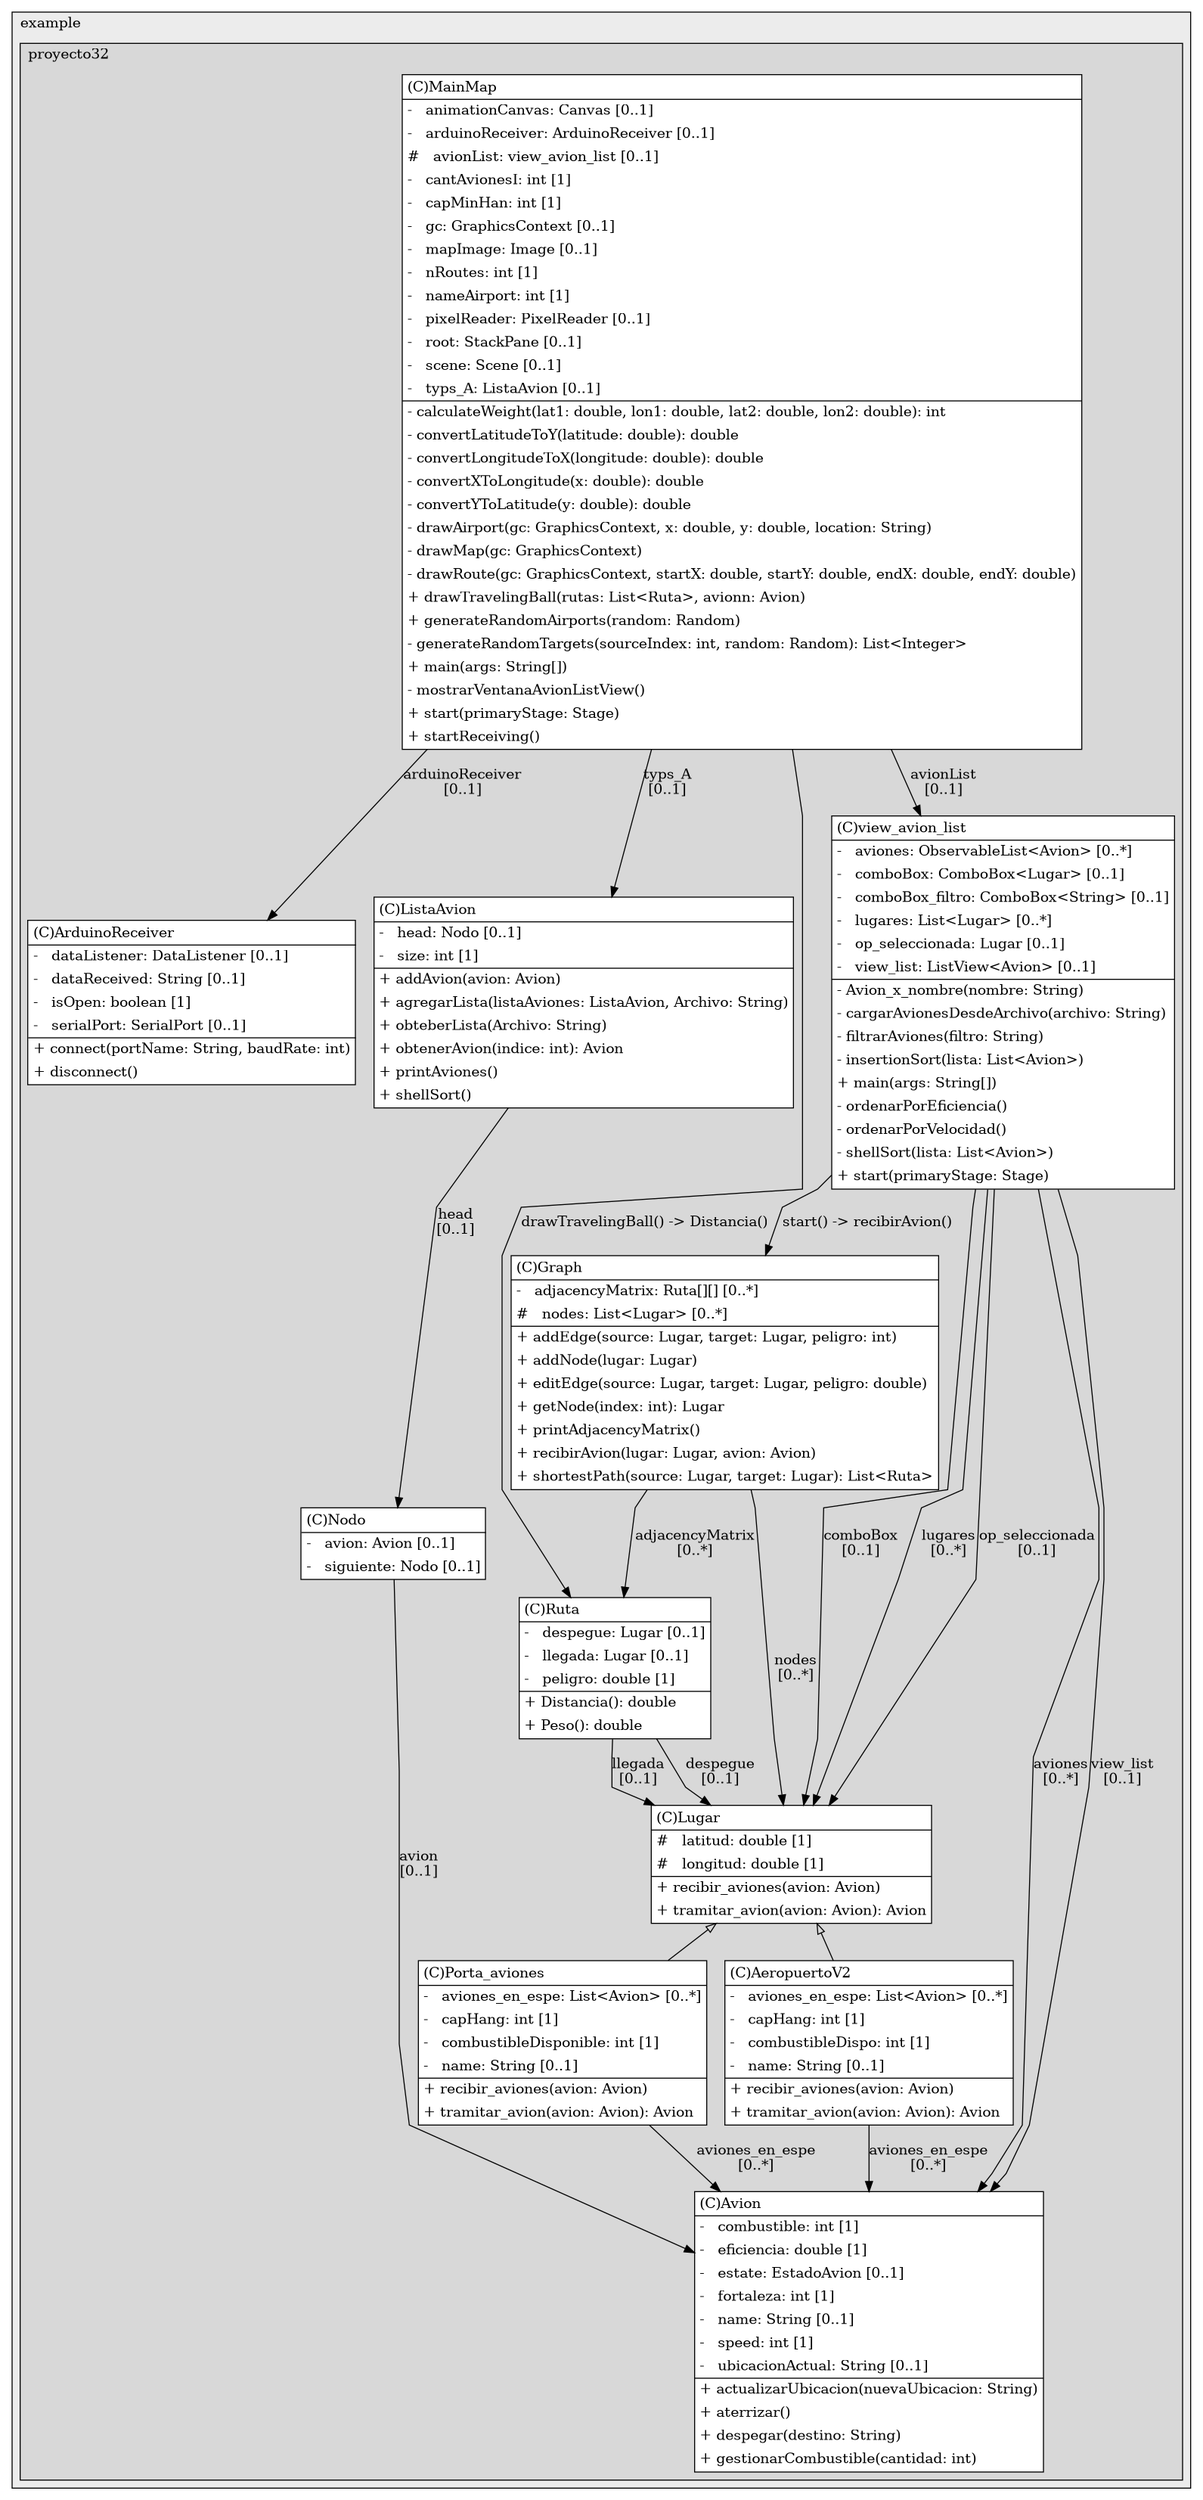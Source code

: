 @startuml

/' diagram meta data start
config=StructureConfiguration;
{
  "projectClassification": {
    "searchMode": "OpenProject", // OpenProject, AllProjects
    "includedProjects": "",
    "pathEndKeywords": "*.impl",
    "isClientPath": "",
    "isClientName": "",
    "isTestPath": "",
    "isTestName": "",
    "isMappingPath": "",
    "isMappingName": "",
    "isDataAccessPath": "",
    "isDataAccessName": "",
    "isDataStructurePath": "",
    "isDataStructureName": "",
    "isInterfaceStructuresPath": "",
    "isInterfaceStructuresName": "",
    "isEntryPointPath": "",
    "isEntryPointName": "",
    "treatFinalFieldsAsMandatory": false
  },
  "graphRestriction": {
    "classPackageExcludeFilter": "",
    "classPackageIncludeFilter": "",
    "classNameExcludeFilter": "",
    "classNameIncludeFilter": "",
    "methodNameExcludeFilter": "",
    "methodNameIncludeFilter": "",
    "removeByInheritance": "", // inheritance/annotation based filtering is done in a second step
    "removeByAnnotation": "",
    "removeByClassPackage": "", // cleanup the graph after inheritance/annotation based filtering is done
    "removeByClassName": "",
    "cutMappings": false,
    "cutEnum": true,
    "cutTests": true,
    "cutClient": true,
    "cutDataAccess": false,
    "cutInterfaceStructures": false,
    "cutDataStructures": false,
    "cutGetterAndSetter": true,
    "cutConstructors": true
  },
  "graphTraversal": {
    "forwardDepth": 6,
    "backwardDepth": 6,
    "classPackageExcludeFilter": "",
    "classPackageIncludeFilter": "",
    "classNameExcludeFilter": "",
    "classNameIncludeFilter": "",
    "methodNameExcludeFilter": "",
    "methodNameIncludeFilter": "",
    "hideMappings": false,
    "hideDataStructures": false,
    "hidePrivateMethods": true,
    "hideInterfaceCalls": true, // indirection: implementation -> interface (is hidden) -> implementation
    "onlyShowApplicationEntryPoints": false, // root node is included
    "useMethodCallsForStructureDiagram": "ForwardOnly" // ForwardOnly, BothDirections, No
  },
  "details": {
    "aggregation": "GroupByClass", // ByClass, GroupByClass, None
    "showClassGenericTypes": true,
    "showMethods": true,
    "showMethodParameterNames": true,
    "showMethodParameterTypes": true,
    "showMethodReturnType": true,
    "showPackageLevels": 2,
    "showDetailedClassStructure": true
  },
  "rootClass": "com.example.proyecto32.MainMap",
  "extensionCallbackMethod": "" // qualified.class.name#methodName - signature: public static String method(String)
}
diagram meta data end '/



digraph g {
    rankdir="TB"
    splines=polyline
    

'nodes 
subgraph cluster_1322970774 { 
   	label=example
	labeljust=l
	fillcolor="#ececec"
	style=filled
   
   subgraph cluster_160483032 { 
   	label=proyecto32
	labeljust=l
	fillcolor="#d8d8d8"
	style=filled
   
   AeropuertoV2117354165[
	label=<<TABLE BORDER="1" CELLBORDER="0" CELLPADDING="4" CELLSPACING="0">
<TR><TD ALIGN="LEFT" >(C)AeropuertoV2</TD></TR>
<HR/>
<TR><TD ALIGN="LEFT" >-   aviones_en_espe: List&lt;Avion&gt; [0..*]</TD></TR>
<TR><TD ALIGN="LEFT" >-   capHang: int [1]</TD></TR>
<TR><TD ALIGN="LEFT" >-   combustibleDispo: int [1]</TD></TR>
<TR><TD ALIGN="LEFT" >-   name: String [0..1]</TD></TR>
<HR/>
<TR><TD ALIGN="LEFT" >+ recibir_aviones(avion: Avion)</TD></TR>
<TR><TD ALIGN="LEFT" >+ tramitar_avion(avion: Avion): Avion</TD></TR>
</TABLE>>
	style=filled
	margin=0
	shape=plaintext
	fillcolor="#FFFFFF"
];

ArduinoReceiver117354165[
	label=<<TABLE BORDER="1" CELLBORDER="0" CELLPADDING="4" CELLSPACING="0">
<TR><TD ALIGN="LEFT" >(C)ArduinoReceiver</TD></TR>
<HR/>
<TR><TD ALIGN="LEFT" >-   dataListener: DataListener [0..1]</TD></TR>
<TR><TD ALIGN="LEFT" >-   dataReceived: String [0..1]</TD></TR>
<TR><TD ALIGN="LEFT" >-   isOpen: boolean [1]</TD></TR>
<TR><TD ALIGN="LEFT" >-   serialPort: SerialPort [0..1]</TD></TR>
<HR/>
<TR><TD ALIGN="LEFT" >+ connect(portName: String, baudRate: int)</TD></TR>
<TR><TD ALIGN="LEFT" >+ disconnect()</TD></TR>
</TABLE>>
	style=filled
	margin=0
	shape=plaintext
	fillcolor="#FFFFFF"
];

Avion117354165[
	label=<<TABLE BORDER="1" CELLBORDER="0" CELLPADDING="4" CELLSPACING="0">
<TR><TD ALIGN="LEFT" >(C)Avion</TD></TR>
<HR/>
<TR><TD ALIGN="LEFT" >-   combustible: int [1]</TD></TR>
<TR><TD ALIGN="LEFT" >-   eficiencia: double [1]</TD></TR>
<TR><TD ALIGN="LEFT" >-   estate: EstadoAvion [0..1]</TD></TR>
<TR><TD ALIGN="LEFT" >-   fortaleza: int [1]</TD></TR>
<TR><TD ALIGN="LEFT" >-   name: String [0..1]</TD></TR>
<TR><TD ALIGN="LEFT" >-   speed: int [1]</TD></TR>
<TR><TD ALIGN="LEFT" >-   ubicacionActual: String [0..1]</TD></TR>
<HR/>
<TR><TD ALIGN="LEFT" >+ actualizarUbicacion(nuevaUbicacion: String)</TD></TR>
<TR><TD ALIGN="LEFT" >+ aterrizar()</TD></TR>
<TR><TD ALIGN="LEFT" >+ despegar(destino: String)</TD></TR>
<TR><TD ALIGN="LEFT" >+ gestionarCombustible(cantidad: int)</TD></TR>
</TABLE>>
	style=filled
	margin=0
	shape=plaintext
	fillcolor="#FFFFFF"
];

Graph1073089910[
	label=<<TABLE BORDER="1" CELLBORDER="0" CELLPADDING="4" CELLSPACING="0">
<TR><TD ALIGN="LEFT" >(C)Graph</TD></TR>
<HR/>
<TR><TD ALIGN="LEFT" >-   adjacencyMatrix: Ruta[][] [0..*]</TD></TR>
<TR><TD ALIGN="LEFT" >#   nodes: List&lt;Lugar&gt; [0..*]</TD></TR>
<HR/>
<TR><TD ALIGN="LEFT" >+ addEdge(source: Lugar, target: Lugar, peligro: int)</TD></TR>
<TR><TD ALIGN="LEFT" >+ addNode(lugar: Lugar)</TD></TR>
<TR><TD ALIGN="LEFT" >+ editEdge(source: Lugar, target: Lugar, peligro: double)</TD></TR>
<TR><TD ALIGN="LEFT" >+ getNode(index: int): Lugar</TD></TR>
<TR><TD ALIGN="LEFT" >+ printAdjacencyMatrix()</TD></TR>
<TR><TD ALIGN="LEFT" >+ recibirAvion(lugar: Lugar, avion: Avion)</TD></TR>
<TR><TD ALIGN="LEFT" >+ shortestPath(source: Lugar, target: Lugar): List&lt;Ruta&gt;</TD></TR>
</TABLE>>
	style=filled
	margin=0
	shape=plaintext
	fillcolor="#FFFFFF"
];

ListaAvion117354165[
	label=<<TABLE BORDER="1" CELLBORDER="0" CELLPADDING="4" CELLSPACING="0">
<TR><TD ALIGN="LEFT" >(C)ListaAvion</TD></TR>
<HR/>
<TR><TD ALIGN="LEFT" >-   head: Nodo [0..1]</TD></TR>
<TR><TD ALIGN="LEFT" >-   size: int [1]</TD></TR>
<HR/>
<TR><TD ALIGN="LEFT" >+ addAvion(avion: Avion)</TD></TR>
<TR><TD ALIGN="LEFT" >+ agregarLista(listaAviones: ListaAvion, Archivo: String)</TD></TR>
<TR><TD ALIGN="LEFT" >+ obteberLista(Archivo: String)</TD></TR>
<TR><TD ALIGN="LEFT" >+ obtenerAvion(indice: int): Avion</TD></TR>
<TR><TD ALIGN="LEFT" >+ printAviones()</TD></TR>
<TR><TD ALIGN="LEFT" >+ shellSort()</TD></TR>
</TABLE>>
	style=filled
	margin=0
	shape=plaintext
	fillcolor="#FFFFFF"
];

Lugar117354165[
	label=<<TABLE BORDER="1" CELLBORDER="0" CELLPADDING="4" CELLSPACING="0">
<TR><TD ALIGN="LEFT" >(C)Lugar</TD></TR>
<HR/>
<TR><TD ALIGN="LEFT" >#   latitud: double [1]</TD></TR>
<TR><TD ALIGN="LEFT" >#   longitud: double [1]</TD></TR>
<HR/>
<TR><TD ALIGN="LEFT" >+ recibir_aviones(avion: Avion)</TD></TR>
<TR><TD ALIGN="LEFT" >+ tramitar_avion(avion: Avion): Avion</TD></TR>
</TABLE>>
	style=filled
	margin=0
	shape=plaintext
	fillcolor="#FFFFFF"
];

MainMap117354165[
	label=<<TABLE BORDER="1" CELLBORDER="0" CELLPADDING="4" CELLSPACING="0">
<TR><TD ALIGN="LEFT" >(C)MainMap</TD></TR>
<HR/>
<TR><TD ALIGN="LEFT" >-   animationCanvas: Canvas [0..1]</TD></TR>
<TR><TD ALIGN="LEFT" >-   arduinoReceiver: ArduinoReceiver [0..1]</TD></TR>
<TR><TD ALIGN="LEFT" >#   avionList: view_avion_list [0..1]</TD></TR>
<TR><TD ALIGN="LEFT" >-   cantAvionesI: int [1]</TD></TR>
<TR><TD ALIGN="LEFT" >-   capMinHan: int [1]</TD></TR>
<TR><TD ALIGN="LEFT" >-   gc: GraphicsContext [0..1]</TD></TR>
<TR><TD ALIGN="LEFT" >-   mapImage: Image [0..1]</TD></TR>
<TR><TD ALIGN="LEFT" >-   nRoutes: int [1]</TD></TR>
<TR><TD ALIGN="LEFT" >-   nameAirport: int [1]</TD></TR>
<TR><TD ALIGN="LEFT" >-   pixelReader: PixelReader [0..1]</TD></TR>
<TR><TD ALIGN="LEFT" >-   root: StackPane [0..1]</TD></TR>
<TR><TD ALIGN="LEFT" >-   scene: Scene [0..1]</TD></TR>
<TR><TD ALIGN="LEFT" >-   typs_A: ListaAvion [0..1]</TD></TR>
<HR/>
<TR><TD ALIGN="LEFT" >- calculateWeight(lat1: double, lon1: double, lat2: double, lon2: double): int</TD></TR>
<TR><TD ALIGN="LEFT" >- convertLatitudeToY(latitude: double): double</TD></TR>
<TR><TD ALIGN="LEFT" >- convertLongitudeToX(longitude: double): double</TD></TR>
<TR><TD ALIGN="LEFT" >- convertXToLongitude(x: double): double</TD></TR>
<TR><TD ALIGN="LEFT" >- convertYToLatitude(y: double): double</TD></TR>
<TR><TD ALIGN="LEFT" >- drawAirport(gc: GraphicsContext, x: double, y: double, location: String)</TD></TR>
<TR><TD ALIGN="LEFT" >- drawMap(gc: GraphicsContext)</TD></TR>
<TR><TD ALIGN="LEFT" >- drawRoute(gc: GraphicsContext, startX: double, startY: double, endX: double, endY: double)</TD></TR>
<TR><TD ALIGN="LEFT" >+ drawTravelingBall(rutas: List&lt;Ruta&gt;, avionn: Avion)</TD></TR>
<TR><TD ALIGN="LEFT" >+ generateRandomAirports(random: Random)</TD></TR>
<TR><TD ALIGN="LEFT" >- generateRandomTargets(sourceIndex: int, random: Random): List&lt;Integer&gt;</TD></TR>
<TR><TD ALIGN="LEFT" >+ main(args: String[])</TD></TR>
<TR><TD ALIGN="LEFT" >- mostrarVentanaAvionListView()</TD></TR>
<TR><TD ALIGN="LEFT" >+ start(primaryStage: Stage)</TD></TR>
<TR><TD ALIGN="LEFT" >+ startReceiving()</TD></TR>
</TABLE>>
	style=filled
	margin=0
	shape=plaintext
	fillcolor="#FFFFFF"
];

Nodo536542487[
	label=<<TABLE BORDER="1" CELLBORDER="0" CELLPADDING="4" CELLSPACING="0">
<TR><TD ALIGN="LEFT" >(C)Nodo</TD></TR>
<HR/>
<TR><TD ALIGN="LEFT" >-   avion: Avion [0..1]</TD></TR>
<TR><TD ALIGN="LEFT" >-   siguiente: Nodo [0..1]</TD></TR>
</TABLE>>
	style=filled
	margin=0
	shape=plaintext
	fillcolor="#FFFFFF"
];

Porta_aviones117354165[
	label=<<TABLE BORDER="1" CELLBORDER="0" CELLPADDING="4" CELLSPACING="0">
<TR><TD ALIGN="LEFT" >(C)Porta_aviones</TD></TR>
<HR/>
<TR><TD ALIGN="LEFT" >-   aviones_en_espe: List&lt;Avion&gt; [0..*]</TD></TR>
<TR><TD ALIGN="LEFT" >-   capHang: int [1]</TD></TR>
<TR><TD ALIGN="LEFT" >-   combustibleDisponible: int [1]</TD></TR>
<TR><TD ALIGN="LEFT" >-   name: String [0..1]</TD></TR>
<HR/>
<TR><TD ALIGN="LEFT" >+ recibir_aviones(avion: Avion)</TD></TR>
<TR><TD ALIGN="LEFT" >+ tramitar_avion(avion: Avion): Avion</TD></TR>
</TABLE>>
	style=filled
	margin=0
	shape=plaintext
	fillcolor="#FFFFFF"
];

Ruta117354165[
	label=<<TABLE BORDER="1" CELLBORDER="0" CELLPADDING="4" CELLSPACING="0">
<TR><TD ALIGN="LEFT" >(C)Ruta</TD></TR>
<HR/>
<TR><TD ALIGN="LEFT" >-   despegue: Lugar [0..1]</TD></TR>
<TR><TD ALIGN="LEFT" >-   llegada: Lugar [0..1]</TD></TR>
<TR><TD ALIGN="LEFT" >-   peligro: double [1]</TD></TR>
<HR/>
<TR><TD ALIGN="LEFT" >+ Distancia(): double</TD></TR>
<TR><TD ALIGN="LEFT" >+ Peso(): double</TD></TR>
</TABLE>>
	style=filled
	margin=0
	shape=plaintext
	fillcolor="#FFFFFF"
];

view_avion_list117354165[
	label=<<TABLE BORDER="1" CELLBORDER="0" CELLPADDING="4" CELLSPACING="0">
<TR><TD ALIGN="LEFT" >(C)view_avion_list</TD></TR>
<HR/>
<TR><TD ALIGN="LEFT" >-   aviones: ObservableList&lt;Avion&gt; [0..*]</TD></TR>
<TR><TD ALIGN="LEFT" >-   comboBox: ComboBox&lt;Lugar&gt; [0..1]</TD></TR>
<TR><TD ALIGN="LEFT" >-   comboBox_filtro: ComboBox&lt;String&gt; [0..1]</TD></TR>
<TR><TD ALIGN="LEFT" >-   lugares: List&lt;Lugar&gt; [0..*]</TD></TR>
<TR><TD ALIGN="LEFT" >-   op_seleccionada: Lugar [0..1]</TD></TR>
<TR><TD ALIGN="LEFT" >-   view_list: ListView&lt;Avion&gt; [0..1]</TD></TR>
<HR/>
<TR><TD ALIGN="LEFT" >- Avion_x_nombre(nombre: String)</TD></TR>
<TR><TD ALIGN="LEFT" >- cargarAvionesDesdeArchivo(archivo: String)</TD></TR>
<TR><TD ALIGN="LEFT" >- filtrarAviones(filtro: String)</TD></TR>
<TR><TD ALIGN="LEFT" >- insertionSort(lista: List&lt;Avion&gt;)</TD></TR>
<TR><TD ALIGN="LEFT" >+ main(args: String[])</TD></TR>
<TR><TD ALIGN="LEFT" >- ordenarPorEficiencia()</TD></TR>
<TR><TD ALIGN="LEFT" >- ordenarPorVelocidad()</TD></TR>
<TR><TD ALIGN="LEFT" >- shellSort(lista: List&lt;Avion&gt;)</TD></TR>
<TR><TD ALIGN="LEFT" >+ start(primaryStage: Stage)</TD></TR>
</TABLE>>
	style=filled
	margin=0
	shape=plaintext
	fillcolor="#FFFFFF"
];
} 
} 

'edges    
AeropuertoV2117354165 -> Avion117354165[label="aviones_en_espe
[0..*]"];
Graph1073089910 -> Lugar117354165[label="nodes
[0..*]"];
Graph1073089910 -> Ruta117354165[label="adjacencyMatrix
[0..*]"];
ListaAvion117354165 -> Nodo536542487[label="head
[0..1]"];
Lugar117354165 -> AeropuertoV2117354165[arrowhead=none, arrowtail=empty, dir=both];
Lugar117354165 -> Porta_aviones117354165[arrowhead=none, arrowtail=empty, dir=both];
MainMap117354165 -> ArduinoReceiver117354165[label="arduinoReceiver
[0..1]"];
MainMap117354165 -> ListaAvion117354165[label="typs_A
[0..1]"];
MainMap117354165 -> Ruta117354165[label="drawTravelingBall() -> Distancia()"];
MainMap117354165 -> view_avion_list117354165[label="avionList
[0..1]"];
Nodo536542487 -> Avion117354165[label="avion
[0..1]"];
Porta_aviones117354165 -> Avion117354165[label="aviones_en_espe
[0..*]"];
Ruta117354165 -> Lugar117354165[label="despegue
[0..1]"];
Ruta117354165 -> Lugar117354165[label="llegada
[0..1]"];
view_avion_list117354165 -> Avion117354165[label="aviones
[0..*]"];
view_avion_list117354165 -> Avion117354165[label="view_list
[0..1]"];
view_avion_list117354165 -> Graph1073089910[label="start() -> recibirAvion()"];
view_avion_list117354165 -> Lugar117354165[label="comboBox
[0..1]"];
view_avion_list117354165 -> Lugar117354165[label="lugares
[0..*]"];
view_avion_list117354165 -> Lugar117354165[label="op_seleccionada
[0..1]"];
    
}
@enduml